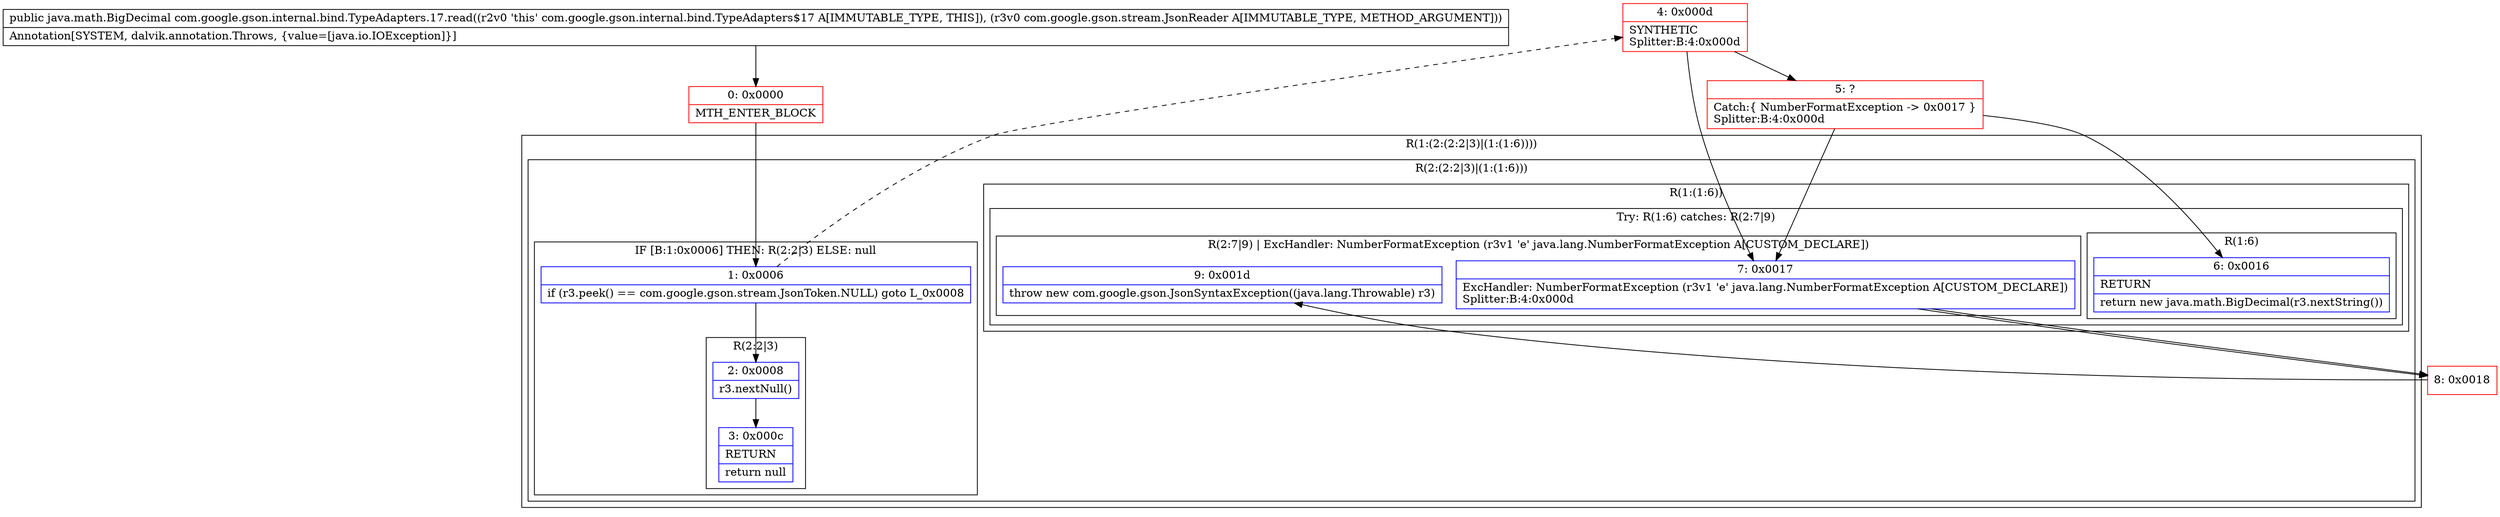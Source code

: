 digraph "CFG forcom.google.gson.internal.bind.TypeAdapters.17.read(Lcom\/google\/gson\/stream\/JsonReader;)Ljava\/math\/BigDecimal;" {
subgraph cluster_Region_34772157 {
label = "R(1:(2:(2:2|3)|(1:(1:6))))";
node [shape=record,color=blue];
subgraph cluster_Region_1317180181 {
label = "R(2:(2:2|3)|(1:(1:6)))";
node [shape=record,color=blue];
subgraph cluster_IfRegion_1264381825 {
label = "IF [B:1:0x0006] THEN: R(2:2|3) ELSE: null";
node [shape=record,color=blue];
Node_1 [shape=record,label="{1\:\ 0x0006|if (r3.peek() == com.google.gson.stream.JsonToken.NULL) goto L_0x0008\l}"];
subgraph cluster_Region_362509188 {
label = "R(2:2|3)";
node [shape=record,color=blue];
Node_2 [shape=record,label="{2\:\ 0x0008|r3.nextNull()\l}"];
Node_3 [shape=record,label="{3\:\ 0x000c|RETURN\l|return null\l}"];
}
}
subgraph cluster_Region_54180598 {
label = "R(1:(1:6))";
node [shape=record,color=blue];
subgraph cluster_TryCatchRegion_1501207487 {
label = "Try: R(1:6) catches: R(2:7|9)";
node [shape=record,color=blue];
subgraph cluster_Region_1970690038 {
label = "R(1:6)";
node [shape=record,color=blue];
Node_6 [shape=record,label="{6\:\ 0x0016|RETURN\l|return new java.math.BigDecimal(r3.nextString())\l}"];
}
subgraph cluster_Region_1002376591 {
label = "R(2:7|9) | ExcHandler: NumberFormatException (r3v1 'e' java.lang.NumberFormatException A[CUSTOM_DECLARE])\l";
node [shape=record,color=blue];
Node_7 [shape=record,label="{7\:\ 0x0017|ExcHandler: NumberFormatException (r3v1 'e' java.lang.NumberFormatException A[CUSTOM_DECLARE])\lSplitter:B:4:0x000d\l}"];
Node_9 [shape=record,label="{9\:\ 0x001d|throw new com.google.gson.JsonSyntaxException((java.lang.Throwable) r3)\l}"];
}
}
}
}
}
subgraph cluster_Region_1002376591 {
label = "R(2:7|9) | ExcHandler: NumberFormatException (r3v1 'e' java.lang.NumberFormatException A[CUSTOM_DECLARE])\l";
node [shape=record,color=blue];
Node_7 [shape=record,label="{7\:\ 0x0017|ExcHandler: NumberFormatException (r3v1 'e' java.lang.NumberFormatException A[CUSTOM_DECLARE])\lSplitter:B:4:0x000d\l}"];
Node_9 [shape=record,label="{9\:\ 0x001d|throw new com.google.gson.JsonSyntaxException((java.lang.Throwable) r3)\l}"];
}
Node_0 [shape=record,color=red,label="{0\:\ 0x0000|MTH_ENTER_BLOCK\l}"];
Node_4 [shape=record,color=red,label="{4\:\ 0x000d|SYNTHETIC\lSplitter:B:4:0x000d\l}"];
Node_5 [shape=record,color=red,label="{5\:\ ?|Catch:\{ NumberFormatException \-\> 0x0017 \}\lSplitter:B:4:0x000d\l}"];
Node_8 [shape=record,color=red,label="{8\:\ 0x0018}"];
MethodNode[shape=record,label="{public java.math.BigDecimal com.google.gson.internal.bind.TypeAdapters.17.read((r2v0 'this' com.google.gson.internal.bind.TypeAdapters$17 A[IMMUTABLE_TYPE, THIS]), (r3v0 com.google.gson.stream.JsonReader A[IMMUTABLE_TYPE, METHOD_ARGUMENT]))  | Annotation[SYSTEM, dalvik.annotation.Throws, \{value=[java.io.IOException]\}]\l}"];
MethodNode -> Node_0;
Node_1 -> Node_2;
Node_1 -> Node_4[style=dashed];
Node_2 -> Node_3;
Node_7 -> Node_8;
Node_7 -> Node_8;
Node_0 -> Node_1;
Node_4 -> Node_5;
Node_4 -> Node_7;
Node_5 -> Node_6;
Node_5 -> Node_7;
Node_8 -> Node_9;
}

